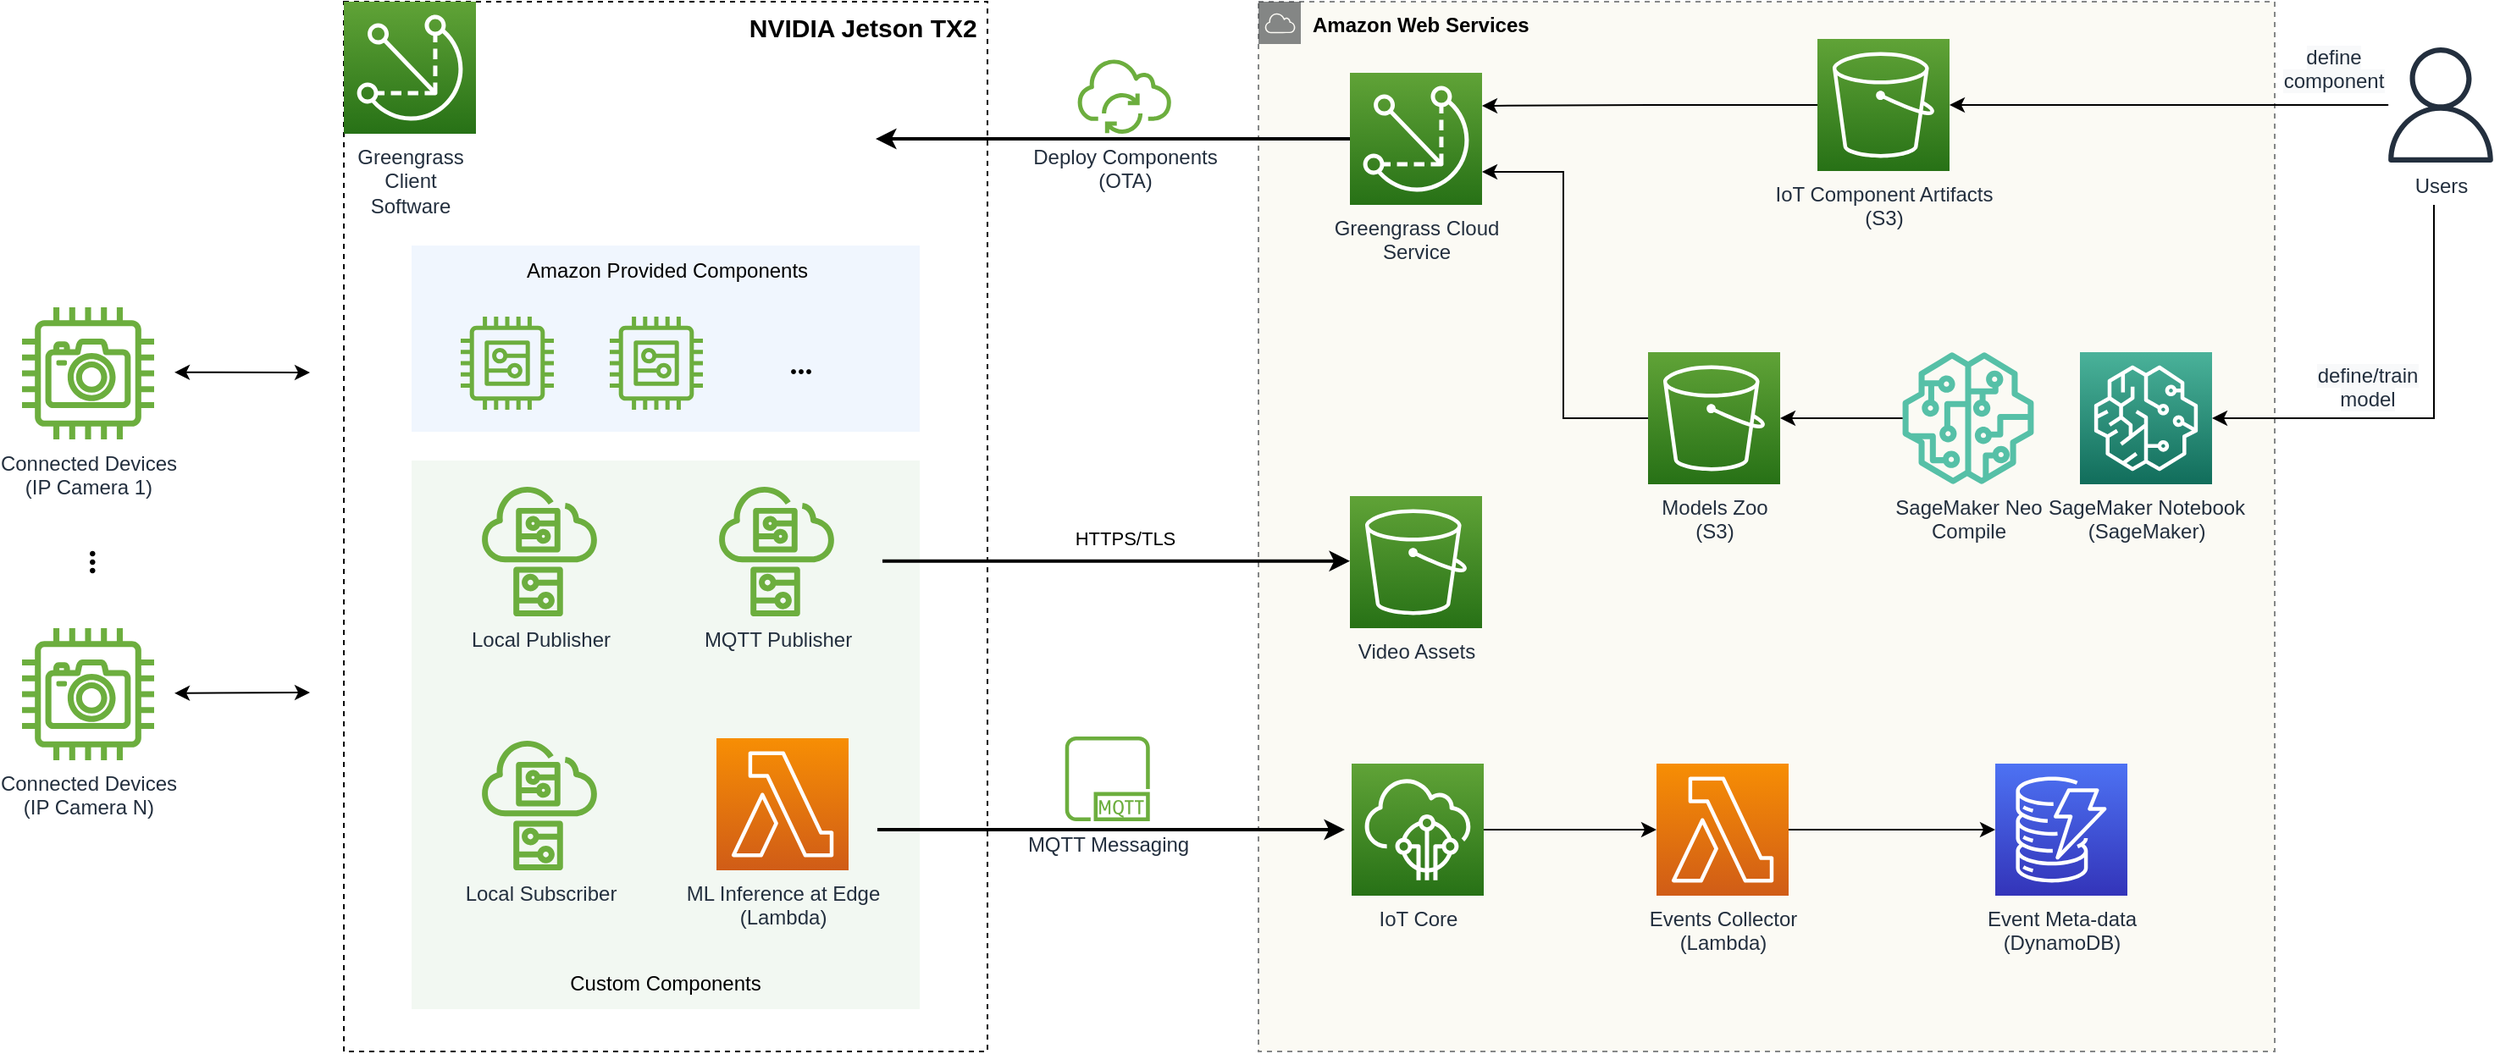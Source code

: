 <mxfile version="15.5.9" type="device"><diagram id="SnqppK7baPaxSPN0_Tk3" name="Page-1"><mxGraphModel dx="1678" dy="942" grid="1" gridSize="10" guides="1" tooltips="1" connect="1" arrows="1" fold="1" page="1" pageScale="1" pageWidth="850" pageHeight="1100" math="0" shadow="0"><root><mxCell id="0"/><mxCell id="1" parent="0"/><mxCell id="904uI6bvWKk9UInyFGfw-12" value="&lt;b&gt;Amazon Web Services&lt;/b&gt;" style="points=[[0,0],[0.25,0],[0.5,0],[0.75,0],[1,0],[1,0.25],[1,0.5],[1,0.75],[1,1],[0.75,1],[0.5,1],[0.25,1],[0,1],[0,0.75],[0,0.5],[0,0.25]];outlineConnect=0;html=1;whiteSpace=wrap;fontSize=12;fontStyle=0;shape=mxgraph.aws4.group;grIcon=mxgraph.aws4.group_aws_cloud;verticalAlign=top;align=left;spacingLeft=30;dashed=1;fillColor=#f9f7ed;strokeColor=#36393d;opacity=60;" parent="1" vertex="1"><mxGeometry x="790" y="60" width="600" height="620" as="geometry"/></mxCell><mxCell id="904uI6bvWKk9UInyFGfw-21" value="" style="rounded=0;whiteSpace=wrap;html=1;strokeWidth=1;dashed=1;" parent="1" vertex="1"><mxGeometry x="250" y="60" width="380" height="620" as="geometry"/></mxCell><mxCell id="904uI6bvWKk9UInyFGfw-24" value="" style="rounded=0;whiteSpace=wrap;html=1;dashed=1;strokeWidth=1;align=right;strokeColor=none;fillColor=#d5e8d4;opacity=30;" parent="1" vertex="1"><mxGeometry x="290" y="331" width="300" height="324" as="geometry"/></mxCell><mxCell id="904uI6bvWKk9UInyFGfw-1" value="Connected Devices&lt;br&gt;(IP Camera 1)" style="sketch=0;outlineConnect=0;fontColor=#232F3E;gradientColor=none;fillColor=#6CAE3E;strokeColor=none;dashed=0;verticalLabelPosition=bottom;verticalAlign=top;align=center;html=1;fontSize=12;fontStyle=0;aspect=fixed;pointerEvents=1;shape=mxgraph.aws4.camera;" parent="1" vertex="1"><mxGeometry x="60" y="240.5" width="78" height="78" as="geometry"/></mxCell><mxCell id="904uI6bvWKk9UInyFGfw-2" value="Greengrass &lt;br&gt;Client &lt;br&gt;Software" style="sketch=0;points=[[0,0,0],[0.25,0,0],[0.5,0,0],[0.75,0,0],[1,0,0],[0,1,0],[0.25,1,0],[0.5,1,0],[0.75,1,0],[1,1,0],[0,0.25,0],[0,0.5,0],[0,0.75,0],[1,0.25,0],[1,0.5,0],[1,0.75,0]];outlineConnect=0;fontColor=#232F3E;gradientColor=#60A337;gradientDirection=north;fillColor=#277116;strokeColor=#ffffff;dashed=0;verticalLabelPosition=bottom;verticalAlign=top;align=center;html=1;fontSize=12;fontStyle=0;aspect=fixed;shape=mxgraph.aws4.resourceIcon;resIcon=mxgraph.aws4.greengrass;" parent="1" vertex="1"><mxGeometry x="250" y="60" width="78" height="78" as="geometry"/></mxCell><mxCell id="904uI6bvWKk9UInyFGfw-3" value="ML Inference at Edge&lt;br&gt;(Lambda)" style="sketch=0;points=[[0,0,0],[0.25,0,0],[0.5,0,0],[0.75,0,0],[1,0,0],[0,1,0],[0.25,1,0],[0.5,1,0],[0.75,1,0],[1,1,0],[0,0.25,0],[0,0.5,0],[0,0.75,0],[1,0.25,0],[1,0.5,0],[1,0.75,0]];outlineConnect=0;fontColor=#232F3E;gradientColor=#F78E04;gradientDirection=north;fillColor=#D05C17;strokeColor=#ffffff;dashed=0;verticalLabelPosition=bottom;verticalAlign=top;align=center;html=1;fontSize=12;fontStyle=0;aspect=fixed;shape=mxgraph.aws4.resourceIcon;resIcon=mxgraph.aws4.lambda;" parent="1" vertex="1"><mxGeometry x="470" y="495" width="78" height="78" as="geometry"/></mxCell><mxCell id="904uI6bvWKk9UInyFGfw-4" value="Connected Devices&lt;br&gt;(IP Camera N)" style="sketch=0;outlineConnect=0;fontColor=#232F3E;gradientColor=none;fillColor=#6CAE3E;strokeColor=none;dashed=0;verticalLabelPosition=bottom;verticalAlign=top;align=center;html=1;fontSize=12;fontStyle=0;aspect=fixed;pointerEvents=1;shape=mxgraph.aws4.camera;" parent="1" vertex="1"><mxGeometry x="60" y="430" width="78" height="78" as="geometry"/></mxCell><mxCell id="904uI6bvWKk9UInyFGfw-5" value="Greengrass Cloud &lt;br&gt;Service" style="sketch=0;points=[[0,0,0],[0.25,0,0],[0.5,0,0],[0.75,0,0],[1,0,0],[0,1,0],[0.25,1,0],[0.5,1,0],[0.75,1,0],[1,1,0],[0,0.25,0],[0,0.5,0],[0,0.75,0],[1,0.25,0],[1,0.5,0],[1,0.75,0]];outlineConnect=0;fontColor=#232F3E;gradientColor=#60A337;gradientDirection=north;fillColor=#277116;strokeColor=#ffffff;dashed=0;verticalLabelPosition=bottom;verticalAlign=top;align=center;html=1;fontSize=12;fontStyle=0;aspect=fixed;shape=mxgraph.aws4.resourceIcon;resIcon=mxgraph.aws4.greengrass;" parent="1" vertex="1"><mxGeometry x="844" y="102" width="78" height="78" as="geometry"/></mxCell><mxCell id="904uI6bvWKk9UInyFGfw-35" style="edgeStyle=orthogonalEdgeStyle;rounded=0;orthogonalLoop=1;jettySize=auto;html=1;exitX=0;exitY=0.5;exitDx=0;exitDy=0;exitPerimeter=0;fontColor=#000000;strokeWidth=1;entryX=1;entryY=0.25;entryDx=0;entryDy=0;entryPerimeter=0;" parent="1" source="904uI6bvWKk9UInyFGfw-6" target="904uI6bvWKk9UInyFGfw-5" edge="1"><mxGeometry relative="1" as="geometry"/></mxCell><mxCell id="904uI6bvWKk9UInyFGfw-6" value="IoT Component Artifacts&lt;br&gt;(S3)" style="sketch=0;points=[[0,0,0],[0.25,0,0],[0.5,0,0],[0.75,0,0],[1,0,0],[0,1,0],[0.25,1,0],[0.5,1,0],[0.75,1,0],[1,1,0],[0,0.25,0],[0,0.5,0],[0,0.75,0],[1,0.25,0],[1,0.5,0],[1,0.75,0]];outlineConnect=0;fontColor=#232F3E;gradientColor=#60A337;gradientDirection=north;fillColor=#277116;strokeColor=#ffffff;dashed=0;verticalLabelPosition=bottom;verticalAlign=top;align=center;html=1;fontSize=12;fontStyle=0;aspect=fixed;shape=mxgraph.aws4.resourceIcon;resIcon=mxgraph.aws4.s3;" parent="1" vertex="1"><mxGeometry x="1120" y="82" width="78" height="78" as="geometry"/></mxCell><mxCell id="904uI6bvWKk9UInyFGfw-38" style="edgeStyle=orthogonalEdgeStyle;rounded=0;orthogonalLoop=1;jettySize=auto;html=1;exitX=1;exitY=0.5;exitDx=0;exitDy=0;exitPerimeter=0;entryX=0;entryY=0.5;entryDx=0;entryDy=0;entryPerimeter=0;fontColor=#000000;strokeWidth=1;" parent="1" source="904uI6bvWKk9UInyFGfw-7" target="904uI6bvWKk9UInyFGfw-32" edge="1"><mxGeometry relative="1" as="geometry"/></mxCell><mxCell id="904uI6bvWKk9UInyFGfw-7" value="IoT Core" style="sketch=0;points=[[0,0,0],[0.25,0,0],[0.5,0,0],[0.75,0,0],[1,0,0],[0,1,0],[0.25,1,0],[0.5,1,0],[0.75,1,0],[1,1,0],[0,0.25,0],[0,0.5,0],[0,0.75,0],[1,0.25,0],[1,0.5,0],[1,0.75,0]];outlineConnect=0;fontColor=#232F3E;gradientColor=#60A337;gradientDirection=north;fillColor=#277116;strokeColor=#ffffff;dashed=0;verticalLabelPosition=bottom;verticalAlign=top;align=center;html=1;fontSize=12;fontStyle=0;aspect=fixed;shape=mxgraph.aws4.resourceIcon;resIcon=mxgraph.aws4.iot_core;" parent="1" vertex="1"><mxGeometry x="845" y="510" width="78" height="78" as="geometry"/></mxCell><mxCell id="JsBHb7S3Wm7rpbER2ljd-3" style="edgeStyle=orthogonalEdgeStyle;rounded=0;orthogonalLoop=1;jettySize=auto;html=1;exitX=0;exitY=0.5;exitDx=0;exitDy=0;exitPerimeter=0;entryX=1;entryY=0.75;entryDx=0;entryDy=0;entryPerimeter=0;" edge="1" parent="1" source="904uI6bvWKk9UInyFGfw-8" target="904uI6bvWKk9UInyFGfw-5"><mxGeometry relative="1" as="geometry"><Array as="points"><mxPoint x="970" y="306"/><mxPoint x="970" y="161"/></Array></mxGeometry></mxCell><mxCell id="904uI6bvWKk9UInyFGfw-8" value="Models Zoo&lt;br&gt;(S3)" style="sketch=0;points=[[0,0,0],[0.25,0,0],[0.5,0,0],[0.75,0,0],[1,0,0],[0,1,0],[0.25,1,0],[0.5,1,0],[0.75,1,0],[1,1,0],[0,0.25,0],[0,0.5,0],[0,0.75,0],[1,0.25,0],[1,0.5,0],[1,0.75,0]];outlineConnect=0;fontColor=#232F3E;gradientColor=#60A337;gradientDirection=north;fillColor=#277116;strokeColor=#ffffff;dashed=0;verticalLabelPosition=bottom;verticalAlign=top;align=center;html=1;fontSize=12;fontStyle=0;aspect=fixed;shape=mxgraph.aws4.resourceIcon;resIcon=mxgraph.aws4.s3;" parent="1" vertex="1"><mxGeometry x="1020" y="267" width="78" height="78" as="geometry"/></mxCell><mxCell id="904uI6bvWKk9UInyFGfw-9" value="SageMaker Notebook&lt;br&gt;(SageMaker)" style="sketch=0;points=[[0,0,0],[0.25,0,0],[0.5,0,0],[0.75,0,0],[1,0,0],[0,1,0],[0.25,1,0],[0.5,1,0],[0.75,1,0],[1,1,0],[0,0.25,0],[0,0.5,0],[0,0.75,0],[1,0.25,0],[1,0.5,0],[1,0.75,0]];outlineConnect=0;fontColor=#232F3E;gradientColor=#4AB29A;gradientDirection=north;fillColor=#116D5B;strokeColor=#ffffff;dashed=0;verticalLabelPosition=bottom;verticalAlign=top;align=center;html=1;fontSize=12;fontStyle=0;aspect=fixed;shape=mxgraph.aws4.resourceIcon;resIcon=mxgraph.aws4.sagemaker;" parent="1" vertex="1"><mxGeometry x="1275" y="267" width="78" height="78" as="geometry"/></mxCell><mxCell id="904uI6bvWKk9UInyFGfw-10" value="MQTT Messaging" style="sketch=0;outlineConnect=0;fontColor=#232F3E;gradientColor=none;fillColor=#6CAE3E;strokeColor=none;dashed=0;verticalLabelPosition=bottom;verticalAlign=top;align=center;html=1;fontSize=12;fontStyle=0;aspect=fixed;pointerEvents=1;shape=mxgraph.aws4.mqtt_protocol;" parent="1" vertex="1"><mxGeometry x="675.86" y="494" width="50" height="50" as="geometry"/></mxCell><mxCell id="904uI6bvWKk9UInyFGfw-13" value="Local Publisher" style="sketch=0;outlineConnect=0;fontColor=#232F3E;gradientColor=none;fillColor=#6CAE3E;strokeColor=none;dashed=0;verticalLabelPosition=bottom;verticalAlign=top;align=center;html=1;fontSize=12;fontStyle=0;aspect=fixed;pointerEvents=1;shape=mxgraph.aws4.simulator;" parent="1" vertex="1"><mxGeometry x="330" y="345" width="71" height="78" as="geometry"/></mxCell><mxCell id="904uI6bvWKk9UInyFGfw-14" value="Local Subscriber" style="sketch=0;outlineConnect=0;fontColor=#232F3E;gradientColor=none;fillColor=#6CAE3E;strokeColor=none;dashed=0;verticalLabelPosition=bottom;verticalAlign=top;align=center;html=1;fontSize=12;fontStyle=0;aspect=fixed;pointerEvents=1;shape=mxgraph.aws4.simulator;" parent="1" vertex="1"><mxGeometry x="330" y="495" width="71" height="78" as="geometry"/></mxCell><mxCell id="904uI6bvWKk9UInyFGfw-15" value="MQTT Publisher" style="sketch=0;outlineConnect=0;fontColor=#232F3E;gradientColor=none;fillColor=#6CAE3E;strokeColor=none;dashed=0;verticalLabelPosition=bottom;verticalAlign=top;align=center;html=1;fontSize=12;fontStyle=0;aspect=fixed;pointerEvents=1;shape=mxgraph.aws4.simulator;" parent="1" vertex="1"><mxGeometry x="470" y="345" width="71" height="78" as="geometry"/></mxCell><mxCell id="904uI6bvWKk9UInyFGfw-17" value="Deploy Components &lt;br&gt;(OTA)" style="sketch=0;outlineConnect=0;fontColor=#232F3E;gradientColor=none;fillColor=#6CAE3E;strokeColor=none;dashed=0;verticalLabelPosition=bottom;verticalAlign=top;align=center;html=1;fontSize=12;fontStyle=0;aspect=fixed;pointerEvents=1;shape=mxgraph.aws4.iot_over_the_air_update;" parent="1" vertex="1"><mxGeometry x="683" y="93" width="55.71" height="45" as="geometry"/></mxCell><mxCell id="904uI6bvWKk9UInyFGfw-23" value="&lt;span style=&quot;font-size: 15px&quot;&gt;NVIDIA Jetson TX2&amp;nbsp;&lt;/span&gt;" style="text;html=1;strokeColor=none;fillColor=none;align=right;verticalAlign=middle;whiteSpace=wrap;rounded=0;dashed=1;fontColor=#000000;fontStyle=1" parent="1" vertex="1"><mxGeometry x="330" y="60" width="300" height="30" as="geometry"/></mxCell><mxCell id="904uI6bvWKk9UInyFGfw-25" value="Custom Components" style="text;html=1;strokeColor=none;fillColor=none;align=center;verticalAlign=middle;whiteSpace=wrap;rounded=0;dashed=1;fontColor=#000000;opacity=30;" parent="1" vertex="1"><mxGeometry x="355" y="625" width="170" height="30" as="geometry"/></mxCell><mxCell id="904uI6bvWKk9UInyFGfw-26" value="" style="endArrow=classic;html=1;rounded=0;fontColor=#000000;strokeWidth=2;" parent="1" source="904uI6bvWKk9UInyFGfw-5" edge="1"><mxGeometry width="50" height="50" relative="1" as="geometry"><mxPoint x="860" y="141" as="sourcePoint"/><mxPoint x="564" y="141" as="targetPoint"/></mxGeometry></mxCell><mxCell id="904uI6bvWKk9UInyFGfw-27" value="" style="endArrow=classic;html=1;rounded=0;fontColor=#000000;strokeWidth=2;" parent="1" edge="1"><mxGeometry width="50" height="50" relative="1" as="geometry"><mxPoint x="565" y="549" as="sourcePoint"/><mxPoint x="841" y="549" as="targetPoint"/></mxGeometry></mxCell><mxCell id="904uI6bvWKk9UInyFGfw-29" value="Event Meta-data&lt;br&gt;(DynamoDB)" style="sketch=0;points=[[0,0,0],[0.25,0,0],[0.5,0,0],[0.75,0,0],[1,0,0],[0,1,0],[0.25,1,0],[0.5,1,0],[0.75,1,0],[1,1,0],[0,0.25,0],[0,0.5,0],[0,0.75,0],[1,0.25,0],[1,0.5,0],[1,0.75,0]];outlineConnect=0;fontColor=#232F3E;gradientColor=#4D72F3;gradientDirection=north;fillColor=#3334B9;strokeColor=#ffffff;dashed=0;verticalLabelPosition=bottom;verticalAlign=top;align=center;html=1;fontSize=12;fontStyle=0;aspect=fixed;shape=mxgraph.aws4.resourceIcon;resIcon=mxgraph.aws4.dynamodb;" parent="1" vertex="1"><mxGeometry x="1225" y="510" width="78" height="78" as="geometry"/></mxCell><mxCell id="904uI6bvWKk9UInyFGfw-40" style="edgeStyle=orthogonalEdgeStyle;rounded=0;orthogonalLoop=1;jettySize=auto;html=1;fontColor=#000000;strokeWidth=1;entryX=0;entryY=0.5;entryDx=0;entryDy=0;entryPerimeter=0;exitX=1;exitY=0.5;exitDx=0;exitDy=0;exitPerimeter=0;" parent="1" source="904uI6bvWKk9UInyFGfw-32" target="904uI6bvWKk9UInyFGfw-29" edge="1"><mxGeometry relative="1" as="geometry"><mxPoint x="1115" y="534" as="sourcePoint"/></mxGeometry></mxCell><mxCell id="904uI6bvWKk9UInyFGfw-32" value="Events Collector&lt;br&gt;(Lambda)" style="sketch=0;points=[[0,0,0],[0.25,0,0],[0.5,0,0],[0.75,0,0],[1,0,0],[0,1,0],[0.25,1,0],[0.5,1,0],[0.75,1,0],[1,1,0],[0,0.25,0],[0,0.5,0],[0,0.75,0],[1,0.25,0],[1,0.5,0],[1,0.75,0]];outlineConnect=0;fontColor=#232F3E;gradientColor=#F78E04;gradientDirection=north;fillColor=#D05C17;strokeColor=#ffffff;dashed=0;verticalLabelPosition=bottom;verticalAlign=top;align=center;html=1;fontSize=12;fontStyle=0;aspect=fixed;shape=mxgraph.aws4.resourceIcon;resIcon=mxgraph.aws4.lambda;" parent="1" vertex="1"><mxGeometry x="1025" y="510" width="78" height="78" as="geometry"/></mxCell><mxCell id="904uI6bvWKk9UInyFGfw-37" value="Users&lt;br&gt;" style="sketch=0;outlineConnect=0;fontColor=#232F3E;gradientColor=none;fillColor=#232F3E;strokeColor=none;dashed=0;verticalLabelPosition=bottom;verticalAlign=top;align=center;html=1;fontSize=12;fontStyle=0;aspect=fixed;pointerEvents=1;shape=mxgraph.aws4.user;" parent="1" vertex="1"><mxGeometry x="1454" y="87" width="68" height="68" as="geometry"/></mxCell><mxCell id="904uI6bvWKk9UInyFGfw-42" value="" style="rounded=0;whiteSpace=wrap;html=1;dashed=1;strokeWidth=1;align=right;strokeColor=none;fillColor=#dae8fc;opacity=40;" parent="1" vertex="1"><mxGeometry x="290" y="204" width="300" height="110" as="geometry"/></mxCell><mxCell id="904uI6bvWKk9UInyFGfw-43" value="" style="sketch=0;outlineConnect=0;fontColor=#232F3E;gradientColor=none;fillColor=#6CAE3E;strokeColor=none;dashed=0;verticalLabelPosition=bottom;verticalAlign=top;align=center;html=1;fontSize=12;fontStyle=0;aspect=fixed;pointerEvents=1;shape=mxgraph.aws4.generic;" parent="1" vertex="1"><mxGeometry x="319" y="246" width="55" height="55" as="geometry"/></mxCell><mxCell id="904uI6bvWKk9UInyFGfw-48" value="" style="sketch=0;outlineConnect=0;fontColor=#232F3E;gradientColor=none;fillColor=#6CAE3E;strokeColor=none;dashed=0;verticalLabelPosition=bottom;verticalAlign=top;align=center;html=1;fontSize=12;fontStyle=0;aspect=fixed;pointerEvents=1;shape=mxgraph.aws4.generic;" parent="1" vertex="1"><mxGeometry x="407" y="246" width="55" height="55" as="geometry"/></mxCell><mxCell id="904uI6bvWKk9UInyFGfw-53" value="&lt;b&gt;&lt;font style=&quot;font-size: 20px&quot; face=&quot;Times New Roman&quot;&gt;...&lt;/font&gt;&lt;/b&gt;" style="text;html=1;strokeColor=none;fillColor=none;align=center;verticalAlign=middle;whiteSpace=wrap;rounded=0;dashed=1;fontColor=#000000;rotation=90;" parent="1" vertex="1"><mxGeometry x="78" y="376" width="60" height="30" as="geometry"/></mxCell><mxCell id="904uI6bvWKk9UInyFGfw-54" value="&lt;b&gt;&lt;font style=&quot;font-size: 18px&quot; face=&quot;Times New Roman&quot;&gt;...&lt;/font&gt;&lt;/b&gt;" style="text;html=1;strokeColor=none;fillColor=none;align=center;verticalAlign=middle;whiteSpace=wrap;rounded=0;dashed=1;fontColor=#000000;rotation=0;" parent="1" vertex="1"><mxGeometry x="490" y="258.5" width="60" height="30" as="geometry"/></mxCell><mxCell id="904uI6bvWKk9UInyFGfw-55" value="Amazon Provided Components" style="text;html=1;strokeColor=none;fillColor=none;align=center;verticalAlign=middle;whiteSpace=wrap;rounded=0;dashed=1;fontColor=#000000;opacity=30;" parent="1" vertex="1"><mxGeometry x="346" y="204" width="190" height="30" as="geometry"/></mxCell><mxCell id="904uI6bvWKk9UInyFGfw-59" style="edgeStyle=orthogonalEdgeStyle;rounded=0;orthogonalLoop=1;jettySize=auto;html=1;exitX=0.5;exitY=1;exitDx=0;exitDy=0;exitPerimeter=0;fontFamily=Times New Roman;fontSize=18;fontColor=#000000;strokeWidth=1;" parent="1" source="904uI6bvWKk9UInyFGfw-29" target="904uI6bvWKk9UInyFGfw-29" edge="1"><mxGeometry relative="1" as="geometry"/></mxCell><mxCell id="904uI6bvWKk9UInyFGfw-60" value="" style="endArrow=classic;startArrow=classic;html=1;rounded=0;fontFamily=Times New Roman;fontSize=18;fontColor=#000000;strokeWidth=1;" parent="1" edge="1"><mxGeometry width="50" height="50" relative="1" as="geometry"><mxPoint x="150" y="278.91" as="sourcePoint"/><mxPoint x="230" y="279" as="targetPoint"/></mxGeometry></mxCell><mxCell id="904uI6bvWKk9UInyFGfw-61" value="" style="endArrow=classic;startArrow=classic;html=1;rounded=0;fontFamily=Times New Roman;fontSize=18;fontColor=#000000;strokeWidth=1;" parent="1" edge="1"><mxGeometry width="50" height="50" relative="1" as="geometry"><mxPoint x="150" y="468.41" as="sourcePoint"/><mxPoint x="230" y="468" as="targetPoint"/></mxGeometry></mxCell><mxCell id="904uI6bvWKk9UInyFGfw-63" style="edgeStyle=orthogonalEdgeStyle;rounded=0;orthogonalLoop=1;jettySize=auto;html=1;fontColor=#000000;strokeWidth=1;entryX=1;entryY=0.5;entryDx=0;entryDy=0;entryPerimeter=0;" parent="1" source="904uI6bvWKk9UInyFGfw-37" target="904uI6bvWKk9UInyFGfw-6" edge="1"><mxGeometry relative="1" as="geometry"><mxPoint x="1623" y="169.48" as="sourcePoint"/><mxPoint x="1374" y="169.98" as="targetPoint"/></mxGeometry></mxCell><mxCell id="904uI6bvWKk9UInyFGfw-64" value="" style="endArrow=classic;html=1;rounded=0;fontFamily=Times New Roman;fontSize=18;fontColor=#000000;strokeWidth=1;entryX=1;entryY=0.5;entryDx=0;entryDy=0;entryPerimeter=0;" parent="1" target="904uI6bvWKk9UInyFGfw-9" edge="1"><mxGeometry width="50" height="50" relative="1" as="geometry"><mxPoint x="1484" y="180" as="sourcePoint"/><mxPoint x="1194" y="290" as="targetPoint"/><Array as="points"><mxPoint x="1484" y="306"/></Array></mxGeometry></mxCell><mxCell id="904uI6bvWKk9UInyFGfw-66" value="&lt;span style=&quot;color: rgb(35, 47, 62); font-family: helvetica; font-size: 12px; font-style: normal; font-weight: 400; letter-spacing: normal; text-indent: 0px; text-transform: none; word-spacing: 0px; background-color: rgb(248, 249, 250); display: inline; float: none;&quot;&gt;define &lt;br&gt;component&lt;/span&gt;" style="text;whiteSpace=wrap;html=1;fontSize=12;fontFamily=Helvetica;fontColor=#000000;align=center;" parent="1" vertex="1"><mxGeometry x="1380" y="79" width="90" height="40" as="geometry"/></mxCell><mxCell id="904uI6bvWKk9UInyFGfw-67" value="&lt;span style=&quot;color: rgb(35 , 47 , 62) ; font-family: &amp;#34;helvetica&amp;#34; ; font-size: 12px ; font-style: normal ; font-weight: 400 ; letter-spacing: normal ; text-indent: 0px ; text-transform: none ; word-spacing: 0px ; background-color: rgb(248 , 249 , 250) ; display: inline ; float: none&quot;&gt;define/train&lt;br&gt;model&lt;/span&gt;" style="text;whiteSpace=wrap;html=1;fontSize=12;fontFamily=Helvetica;fontColor=#000000;align=center;" parent="1" vertex="1"><mxGeometry x="1400" y="267" width="90" height="40" as="geometry"/></mxCell><mxCell id="D31mfMagtPweFSf2Vq4Z-1" value="SageMaker Neo &lt;br&gt;Compile" style="sketch=0;outlineConnect=0;fontColor=#232F3E;gradientColor=none;fillColor=#56C0A7;strokeColor=none;dashed=0;verticalLabelPosition=bottom;verticalAlign=top;align=center;html=1;fontSize=12;fontStyle=0;aspect=fixed;pointerEvents=1;shape=mxgraph.aws4.sagemaker_model;" parent="1" vertex="1"><mxGeometry x="1170" y="267" width="78" height="78" as="geometry"/></mxCell><mxCell id="JsBHb7S3Wm7rpbER2ljd-2" style="edgeStyle=orthogonalEdgeStyle;rounded=0;orthogonalLoop=1;jettySize=auto;html=1;fontColor=#000000;strokeWidth=1;entryX=1;entryY=0.5;entryDx=0;entryDy=0;entryPerimeter=0;" edge="1" parent="1" source="D31mfMagtPweFSf2Vq4Z-1" target="904uI6bvWKk9UInyFGfw-8"><mxGeometry relative="1" as="geometry"><mxPoint x="1130" y="131" as="sourcePoint"/><mxPoint x="932" y="131.5" as="targetPoint"/></mxGeometry></mxCell><mxCell id="JsBHb7S3Wm7rpbER2ljd-4" value="Video Assets" style="sketch=0;points=[[0,0,0],[0.25,0,0],[0.5,0,0],[0.75,0,0],[1,0,0],[0,1,0],[0.25,1,0],[0.5,1,0],[0.75,1,0],[1,1,0],[0,0.25,0],[0,0.5,0],[0,0.75,0],[1,0.25,0],[1,0.5,0],[1,0.75,0]];outlineConnect=0;fontColor=#232F3E;gradientColor=#60A337;gradientDirection=north;fillColor=#277116;strokeColor=#ffffff;dashed=0;verticalLabelPosition=bottom;verticalAlign=top;align=center;html=1;fontSize=12;fontStyle=0;aspect=fixed;shape=mxgraph.aws4.resourceIcon;resIcon=mxgraph.aws4.s3;" vertex="1" parent="1"><mxGeometry x="844" y="352" width="78" height="78" as="geometry"/></mxCell><mxCell id="JsBHb7S3Wm7rpbER2ljd-5" value="" style="endArrow=classic;html=1;rounded=0;fontColor=#000000;strokeWidth=2;" edge="1" parent="1"><mxGeometry width="50" height="50" relative="1" as="geometry"><mxPoint x="568" y="390.41" as="sourcePoint"/><mxPoint x="844" y="390.41" as="targetPoint"/></mxGeometry></mxCell><mxCell id="JsBHb7S3Wm7rpbER2ljd-7" value="HTTPS/TLS" style="edgeLabel;html=1;align=center;verticalAlign=middle;resizable=0;points=[];" vertex="1" connectable="0" parent="JsBHb7S3Wm7rpbER2ljd-5"><mxGeometry x="0.04" relative="1" as="geometry"><mxPoint x="-1" y="-14" as="offset"/></mxGeometry></mxCell></root></mxGraphModel></diagram></mxfile>